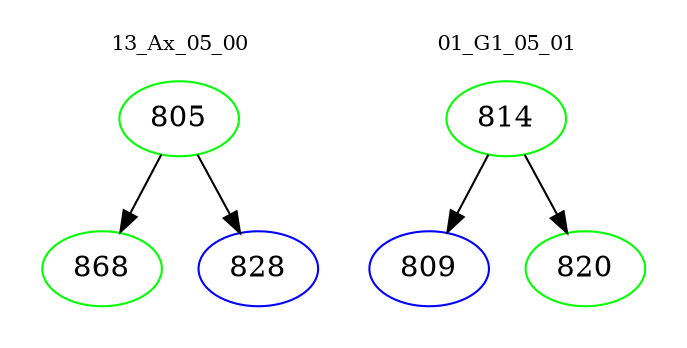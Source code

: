 digraph{
subgraph cluster_0 {
color = white
label = "13_Ax_05_00";
fontsize=10;
T0_805 [label="805", color="green"]
T0_805 -> T0_868 [color="black"]
T0_868 [label="868", color="green"]
T0_805 -> T0_828 [color="black"]
T0_828 [label="828", color="blue"]
}
subgraph cluster_1 {
color = white
label = "01_G1_05_01";
fontsize=10;
T1_814 [label="814", color="green"]
T1_814 -> T1_809 [color="black"]
T1_809 [label="809", color="blue"]
T1_814 -> T1_820 [color="black"]
T1_820 [label="820", color="green"]
}
}
